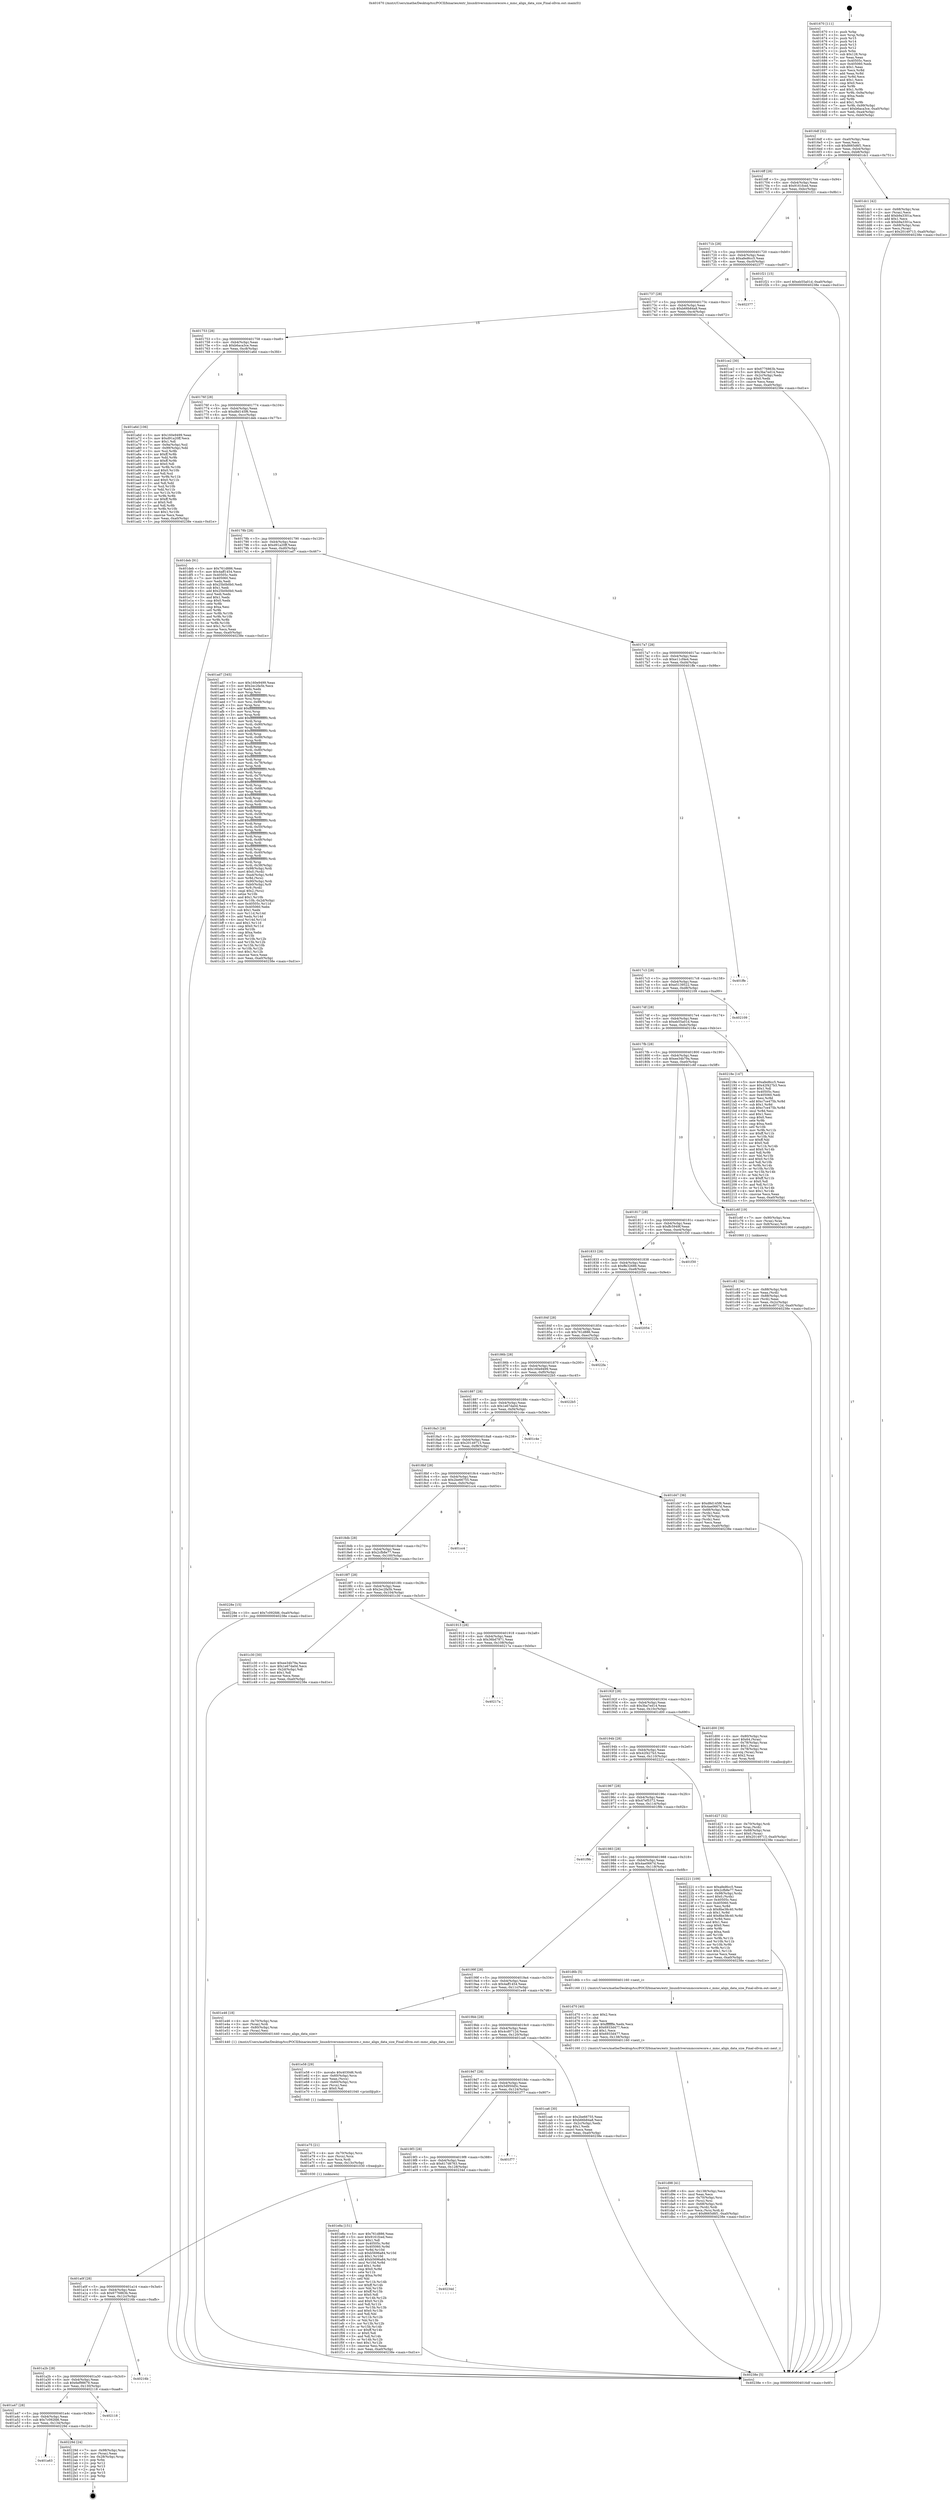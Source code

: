 digraph "0x401670" {
  label = "0x401670 (/mnt/c/Users/mathe/Desktop/tcc/POCII/binaries/extr_linuxdriversmmccorecore.c_mmc_align_data_size_Final-ollvm.out::main(0))"
  labelloc = "t"
  node[shape=record]

  Entry [label="",width=0.3,height=0.3,shape=circle,fillcolor=black,style=filled]
  "0x4016df" [label="{
     0x4016df [32]\l
     | [instrs]\l
     &nbsp;&nbsp;0x4016df \<+6\>: mov -0xa0(%rbp),%eax\l
     &nbsp;&nbsp;0x4016e5 \<+2\>: mov %eax,%ecx\l
     &nbsp;&nbsp;0x4016e7 \<+6\>: sub $0x8665d6f1,%ecx\l
     &nbsp;&nbsp;0x4016ed \<+6\>: mov %eax,-0xb4(%rbp)\l
     &nbsp;&nbsp;0x4016f3 \<+6\>: mov %ecx,-0xb8(%rbp)\l
     &nbsp;&nbsp;0x4016f9 \<+6\>: je 0000000000401dc1 \<main+0x751\>\l
  }"]
  "0x401dc1" [label="{
     0x401dc1 [42]\l
     | [instrs]\l
     &nbsp;&nbsp;0x401dc1 \<+4\>: mov -0x68(%rbp),%rax\l
     &nbsp;&nbsp;0x401dc5 \<+2\>: mov (%rax),%ecx\l
     &nbsp;&nbsp;0x401dc7 \<+6\>: add $0xb9a3301a,%ecx\l
     &nbsp;&nbsp;0x401dcd \<+3\>: add $0x1,%ecx\l
     &nbsp;&nbsp;0x401dd0 \<+6\>: sub $0xb9a3301a,%ecx\l
     &nbsp;&nbsp;0x401dd6 \<+4\>: mov -0x68(%rbp),%rax\l
     &nbsp;&nbsp;0x401dda \<+2\>: mov %ecx,(%rax)\l
     &nbsp;&nbsp;0x401ddc \<+10\>: movl $0x20149713,-0xa0(%rbp)\l
     &nbsp;&nbsp;0x401de6 \<+5\>: jmp 000000000040238e \<main+0xd1e\>\l
  }"]
  "0x4016ff" [label="{
     0x4016ff [28]\l
     | [instrs]\l
     &nbsp;&nbsp;0x4016ff \<+5\>: jmp 0000000000401704 \<main+0x94\>\l
     &nbsp;&nbsp;0x401704 \<+6\>: mov -0xb4(%rbp),%eax\l
     &nbsp;&nbsp;0x40170a \<+5\>: sub $0x9161fced,%eax\l
     &nbsp;&nbsp;0x40170f \<+6\>: mov %eax,-0xbc(%rbp)\l
     &nbsp;&nbsp;0x401715 \<+6\>: je 0000000000401f21 \<main+0x8b1\>\l
  }"]
  Exit [label="",width=0.3,height=0.3,shape=circle,fillcolor=black,style=filled,peripheries=2]
  "0x401f21" [label="{
     0x401f21 [15]\l
     | [instrs]\l
     &nbsp;&nbsp;0x401f21 \<+10\>: movl $0xeb55a01d,-0xa0(%rbp)\l
     &nbsp;&nbsp;0x401f2b \<+5\>: jmp 000000000040238e \<main+0xd1e\>\l
  }"]
  "0x40171b" [label="{
     0x40171b [28]\l
     | [instrs]\l
     &nbsp;&nbsp;0x40171b \<+5\>: jmp 0000000000401720 \<main+0xb0\>\l
     &nbsp;&nbsp;0x401720 \<+6\>: mov -0xb4(%rbp),%eax\l
     &nbsp;&nbsp;0x401726 \<+5\>: sub $0xafed6cc5,%eax\l
     &nbsp;&nbsp;0x40172b \<+6\>: mov %eax,-0xc0(%rbp)\l
     &nbsp;&nbsp;0x401731 \<+6\>: je 0000000000402377 \<main+0xd07\>\l
  }"]
  "0x401a63" [label="{
     0x401a63\l
  }", style=dashed]
  "0x402377" [label="{
     0x402377\l
  }", style=dashed]
  "0x401737" [label="{
     0x401737 [28]\l
     | [instrs]\l
     &nbsp;&nbsp;0x401737 \<+5\>: jmp 000000000040173c \<main+0xcc\>\l
     &nbsp;&nbsp;0x40173c \<+6\>: mov -0xb4(%rbp),%eax\l
     &nbsp;&nbsp;0x401742 \<+5\>: sub $0xb66b84a8,%eax\l
     &nbsp;&nbsp;0x401747 \<+6\>: mov %eax,-0xc4(%rbp)\l
     &nbsp;&nbsp;0x40174d \<+6\>: je 0000000000401ce2 \<main+0x672\>\l
  }"]
  "0x40229d" [label="{
     0x40229d [24]\l
     | [instrs]\l
     &nbsp;&nbsp;0x40229d \<+7\>: mov -0x98(%rbp),%rax\l
     &nbsp;&nbsp;0x4022a4 \<+2\>: mov (%rax),%eax\l
     &nbsp;&nbsp;0x4022a6 \<+4\>: lea -0x28(%rbp),%rsp\l
     &nbsp;&nbsp;0x4022aa \<+1\>: pop %rbx\l
     &nbsp;&nbsp;0x4022ab \<+2\>: pop %r12\l
     &nbsp;&nbsp;0x4022ad \<+2\>: pop %r13\l
     &nbsp;&nbsp;0x4022af \<+2\>: pop %r14\l
     &nbsp;&nbsp;0x4022b1 \<+2\>: pop %r15\l
     &nbsp;&nbsp;0x4022b3 \<+1\>: pop %rbp\l
     &nbsp;&nbsp;0x4022b4 \<+1\>: ret\l
  }"]
  "0x401ce2" [label="{
     0x401ce2 [30]\l
     | [instrs]\l
     &nbsp;&nbsp;0x401ce2 \<+5\>: mov $0x6776863b,%eax\l
     &nbsp;&nbsp;0x401ce7 \<+5\>: mov $0x3ba7ed14,%ecx\l
     &nbsp;&nbsp;0x401cec \<+3\>: mov -0x2c(%rbp),%edx\l
     &nbsp;&nbsp;0x401cef \<+3\>: cmp $0x0,%edx\l
     &nbsp;&nbsp;0x401cf2 \<+3\>: cmove %ecx,%eax\l
     &nbsp;&nbsp;0x401cf5 \<+6\>: mov %eax,-0xa0(%rbp)\l
     &nbsp;&nbsp;0x401cfb \<+5\>: jmp 000000000040238e \<main+0xd1e\>\l
  }"]
  "0x401753" [label="{
     0x401753 [28]\l
     | [instrs]\l
     &nbsp;&nbsp;0x401753 \<+5\>: jmp 0000000000401758 \<main+0xe8\>\l
     &nbsp;&nbsp;0x401758 \<+6\>: mov -0xb4(%rbp),%eax\l
     &nbsp;&nbsp;0x40175e \<+5\>: sub $0xb6aca3ce,%eax\l
     &nbsp;&nbsp;0x401763 \<+6\>: mov %eax,-0xc8(%rbp)\l
     &nbsp;&nbsp;0x401769 \<+6\>: je 0000000000401a6d \<main+0x3fd\>\l
  }"]
  "0x401a47" [label="{
     0x401a47 [28]\l
     | [instrs]\l
     &nbsp;&nbsp;0x401a47 \<+5\>: jmp 0000000000401a4c \<main+0x3dc\>\l
     &nbsp;&nbsp;0x401a4c \<+6\>: mov -0xb4(%rbp),%eax\l
     &nbsp;&nbsp;0x401a52 \<+5\>: sub $0x7c092fd6,%eax\l
     &nbsp;&nbsp;0x401a57 \<+6\>: mov %eax,-0x134(%rbp)\l
     &nbsp;&nbsp;0x401a5d \<+6\>: je 000000000040229d \<main+0xc2d\>\l
  }"]
  "0x401a6d" [label="{
     0x401a6d [106]\l
     | [instrs]\l
     &nbsp;&nbsp;0x401a6d \<+5\>: mov $0x160e9499,%eax\l
     &nbsp;&nbsp;0x401a72 \<+5\>: mov $0xd91a20ff,%ecx\l
     &nbsp;&nbsp;0x401a77 \<+2\>: mov $0x1,%dl\l
     &nbsp;&nbsp;0x401a79 \<+7\>: mov -0x9a(%rbp),%sil\l
     &nbsp;&nbsp;0x401a80 \<+7\>: mov -0x99(%rbp),%dil\l
     &nbsp;&nbsp;0x401a87 \<+3\>: mov %sil,%r8b\l
     &nbsp;&nbsp;0x401a8a \<+4\>: xor $0xff,%r8b\l
     &nbsp;&nbsp;0x401a8e \<+3\>: mov %dil,%r9b\l
     &nbsp;&nbsp;0x401a91 \<+4\>: xor $0xff,%r9b\l
     &nbsp;&nbsp;0x401a95 \<+3\>: xor $0x0,%dl\l
     &nbsp;&nbsp;0x401a98 \<+3\>: mov %r8b,%r10b\l
     &nbsp;&nbsp;0x401a9b \<+4\>: and $0x0,%r10b\l
     &nbsp;&nbsp;0x401a9f \<+3\>: and %dl,%sil\l
     &nbsp;&nbsp;0x401aa2 \<+3\>: mov %r9b,%r11b\l
     &nbsp;&nbsp;0x401aa5 \<+4\>: and $0x0,%r11b\l
     &nbsp;&nbsp;0x401aa9 \<+3\>: and %dl,%dil\l
     &nbsp;&nbsp;0x401aac \<+3\>: or %sil,%r10b\l
     &nbsp;&nbsp;0x401aaf \<+3\>: or %dil,%r11b\l
     &nbsp;&nbsp;0x401ab2 \<+3\>: xor %r11b,%r10b\l
     &nbsp;&nbsp;0x401ab5 \<+3\>: or %r9b,%r8b\l
     &nbsp;&nbsp;0x401ab8 \<+4\>: xor $0xff,%r8b\l
     &nbsp;&nbsp;0x401abc \<+3\>: or $0x0,%dl\l
     &nbsp;&nbsp;0x401abf \<+3\>: and %dl,%r8b\l
     &nbsp;&nbsp;0x401ac2 \<+3\>: or %r8b,%r10b\l
     &nbsp;&nbsp;0x401ac5 \<+4\>: test $0x1,%r10b\l
     &nbsp;&nbsp;0x401ac9 \<+3\>: cmovne %ecx,%eax\l
     &nbsp;&nbsp;0x401acc \<+6\>: mov %eax,-0xa0(%rbp)\l
     &nbsp;&nbsp;0x401ad2 \<+5\>: jmp 000000000040238e \<main+0xd1e\>\l
  }"]
  "0x40176f" [label="{
     0x40176f [28]\l
     | [instrs]\l
     &nbsp;&nbsp;0x40176f \<+5\>: jmp 0000000000401774 \<main+0x104\>\l
     &nbsp;&nbsp;0x401774 \<+6\>: mov -0xb4(%rbp),%eax\l
     &nbsp;&nbsp;0x40177a \<+5\>: sub $0xd8d145f6,%eax\l
     &nbsp;&nbsp;0x40177f \<+6\>: mov %eax,-0xcc(%rbp)\l
     &nbsp;&nbsp;0x401785 \<+6\>: je 0000000000401deb \<main+0x77b\>\l
  }"]
  "0x40238e" [label="{
     0x40238e [5]\l
     | [instrs]\l
     &nbsp;&nbsp;0x40238e \<+5\>: jmp 00000000004016df \<main+0x6f\>\l
  }"]
  "0x401670" [label="{
     0x401670 [111]\l
     | [instrs]\l
     &nbsp;&nbsp;0x401670 \<+1\>: push %rbp\l
     &nbsp;&nbsp;0x401671 \<+3\>: mov %rsp,%rbp\l
     &nbsp;&nbsp;0x401674 \<+2\>: push %r15\l
     &nbsp;&nbsp;0x401676 \<+2\>: push %r14\l
     &nbsp;&nbsp;0x401678 \<+2\>: push %r13\l
     &nbsp;&nbsp;0x40167a \<+2\>: push %r12\l
     &nbsp;&nbsp;0x40167c \<+1\>: push %rbx\l
     &nbsp;&nbsp;0x40167d \<+7\>: sub $0x128,%rsp\l
     &nbsp;&nbsp;0x401684 \<+2\>: xor %eax,%eax\l
     &nbsp;&nbsp;0x401686 \<+7\>: mov 0x40505c,%ecx\l
     &nbsp;&nbsp;0x40168d \<+7\>: mov 0x405060,%edx\l
     &nbsp;&nbsp;0x401694 \<+3\>: sub $0x1,%eax\l
     &nbsp;&nbsp;0x401697 \<+3\>: mov %ecx,%r8d\l
     &nbsp;&nbsp;0x40169a \<+3\>: add %eax,%r8d\l
     &nbsp;&nbsp;0x40169d \<+4\>: imul %r8d,%ecx\l
     &nbsp;&nbsp;0x4016a1 \<+3\>: and $0x1,%ecx\l
     &nbsp;&nbsp;0x4016a4 \<+3\>: cmp $0x0,%ecx\l
     &nbsp;&nbsp;0x4016a7 \<+4\>: sete %r9b\l
     &nbsp;&nbsp;0x4016ab \<+4\>: and $0x1,%r9b\l
     &nbsp;&nbsp;0x4016af \<+7\>: mov %r9b,-0x9a(%rbp)\l
     &nbsp;&nbsp;0x4016b6 \<+3\>: cmp $0xa,%edx\l
     &nbsp;&nbsp;0x4016b9 \<+4\>: setl %r9b\l
     &nbsp;&nbsp;0x4016bd \<+4\>: and $0x1,%r9b\l
     &nbsp;&nbsp;0x4016c1 \<+7\>: mov %r9b,-0x99(%rbp)\l
     &nbsp;&nbsp;0x4016c8 \<+10\>: movl $0xb6aca3ce,-0xa0(%rbp)\l
     &nbsp;&nbsp;0x4016d2 \<+6\>: mov %edi,-0xa4(%rbp)\l
     &nbsp;&nbsp;0x4016d8 \<+7\>: mov %rsi,-0xb0(%rbp)\l
  }"]
  "0x402118" [label="{
     0x402118\l
  }", style=dashed]
  "0x401deb" [label="{
     0x401deb [91]\l
     | [instrs]\l
     &nbsp;&nbsp;0x401deb \<+5\>: mov $0x761d886,%eax\l
     &nbsp;&nbsp;0x401df0 \<+5\>: mov $0x4aff1454,%ecx\l
     &nbsp;&nbsp;0x401df5 \<+7\>: mov 0x40505c,%edx\l
     &nbsp;&nbsp;0x401dfc \<+7\>: mov 0x405060,%esi\l
     &nbsp;&nbsp;0x401e03 \<+2\>: mov %edx,%edi\l
     &nbsp;&nbsp;0x401e05 \<+6\>: sub $0x25b0b0b0,%edi\l
     &nbsp;&nbsp;0x401e0b \<+3\>: sub $0x1,%edi\l
     &nbsp;&nbsp;0x401e0e \<+6\>: add $0x25b0b0b0,%edi\l
     &nbsp;&nbsp;0x401e14 \<+3\>: imul %edi,%edx\l
     &nbsp;&nbsp;0x401e17 \<+3\>: and $0x1,%edx\l
     &nbsp;&nbsp;0x401e1a \<+3\>: cmp $0x0,%edx\l
     &nbsp;&nbsp;0x401e1d \<+4\>: sete %r8b\l
     &nbsp;&nbsp;0x401e21 \<+3\>: cmp $0xa,%esi\l
     &nbsp;&nbsp;0x401e24 \<+4\>: setl %r9b\l
     &nbsp;&nbsp;0x401e28 \<+3\>: mov %r8b,%r10b\l
     &nbsp;&nbsp;0x401e2b \<+3\>: and %r9b,%r10b\l
     &nbsp;&nbsp;0x401e2e \<+3\>: xor %r9b,%r8b\l
     &nbsp;&nbsp;0x401e31 \<+3\>: or %r8b,%r10b\l
     &nbsp;&nbsp;0x401e34 \<+4\>: test $0x1,%r10b\l
     &nbsp;&nbsp;0x401e38 \<+3\>: cmovne %ecx,%eax\l
     &nbsp;&nbsp;0x401e3b \<+6\>: mov %eax,-0xa0(%rbp)\l
     &nbsp;&nbsp;0x401e41 \<+5\>: jmp 000000000040238e \<main+0xd1e\>\l
  }"]
  "0x40178b" [label="{
     0x40178b [28]\l
     | [instrs]\l
     &nbsp;&nbsp;0x40178b \<+5\>: jmp 0000000000401790 \<main+0x120\>\l
     &nbsp;&nbsp;0x401790 \<+6\>: mov -0xb4(%rbp),%eax\l
     &nbsp;&nbsp;0x401796 \<+5\>: sub $0xd91a20ff,%eax\l
     &nbsp;&nbsp;0x40179b \<+6\>: mov %eax,-0xd0(%rbp)\l
     &nbsp;&nbsp;0x4017a1 \<+6\>: je 0000000000401ad7 \<main+0x467\>\l
  }"]
  "0x401a2b" [label="{
     0x401a2b [28]\l
     | [instrs]\l
     &nbsp;&nbsp;0x401a2b \<+5\>: jmp 0000000000401a30 \<main+0x3c0\>\l
     &nbsp;&nbsp;0x401a30 \<+6\>: mov -0xb4(%rbp),%eax\l
     &nbsp;&nbsp;0x401a36 \<+5\>: sub $0x6ef98679,%eax\l
     &nbsp;&nbsp;0x401a3b \<+6\>: mov %eax,-0x130(%rbp)\l
     &nbsp;&nbsp;0x401a41 \<+6\>: je 0000000000402118 \<main+0xaa8\>\l
  }"]
  "0x401ad7" [label="{
     0x401ad7 [345]\l
     | [instrs]\l
     &nbsp;&nbsp;0x401ad7 \<+5\>: mov $0x160e9499,%eax\l
     &nbsp;&nbsp;0x401adc \<+5\>: mov $0x2ec2fa5b,%ecx\l
     &nbsp;&nbsp;0x401ae1 \<+2\>: xor %edx,%edx\l
     &nbsp;&nbsp;0x401ae3 \<+3\>: mov %rsp,%rsi\l
     &nbsp;&nbsp;0x401ae6 \<+4\>: add $0xfffffffffffffff0,%rsi\l
     &nbsp;&nbsp;0x401aea \<+3\>: mov %rsi,%rsp\l
     &nbsp;&nbsp;0x401aed \<+7\>: mov %rsi,-0x98(%rbp)\l
     &nbsp;&nbsp;0x401af4 \<+3\>: mov %rsp,%rsi\l
     &nbsp;&nbsp;0x401af7 \<+4\>: add $0xfffffffffffffff0,%rsi\l
     &nbsp;&nbsp;0x401afb \<+3\>: mov %rsi,%rsp\l
     &nbsp;&nbsp;0x401afe \<+3\>: mov %rsp,%rdi\l
     &nbsp;&nbsp;0x401b01 \<+4\>: add $0xfffffffffffffff0,%rdi\l
     &nbsp;&nbsp;0x401b05 \<+3\>: mov %rdi,%rsp\l
     &nbsp;&nbsp;0x401b08 \<+7\>: mov %rdi,-0x90(%rbp)\l
     &nbsp;&nbsp;0x401b0f \<+3\>: mov %rsp,%rdi\l
     &nbsp;&nbsp;0x401b12 \<+4\>: add $0xfffffffffffffff0,%rdi\l
     &nbsp;&nbsp;0x401b16 \<+3\>: mov %rdi,%rsp\l
     &nbsp;&nbsp;0x401b19 \<+7\>: mov %rdi,-0x88(%rbp)\l
     &nbsp;&nbsp;0x401b20 \<+3\>: mov %rsp,%rdi\l
     &nbsp;&nbsp;0x401b23 \<+4\>: add $0xfffffffffffffff0,%rdi\l
     &nbsp;&nbsp;0x401b27 \<+3\>: mov %rdi,%rsp\l
     &nbsp;&nbsp;0x401b2a \<+4\>: mov %rdi,-0x80(%rbp)\l
     &nbsp;&nbsp;0x401b2e \<+3\>: mov %rsp,%rdi\l
     &nbsp;&nbsp;0x401b31 \<+4\>: add $0xfffffffffffffff0,%rdi\l
     &nbsp;&nbsp;0x401b35 \<+3\>: mov %rdi,%rsp\l
     &nbsp;&nbsp;0x401b38 \<+4\>: mov %rdi,-0x78(%rbp)\l
     &nbsp;&nbsp;0x401b3c \<+3\>: mov %rsp,%rdi\l
     &nbsp;&nbsp;0x401b3f \<+4\>: add $0xfffffffffffffff0,%rdi\l
     &nbsp;&nbsp;0x401b43 \<+3\>: mov %rdi,%rsp\l
     &nbsp;&nbsp;0x401b46 \<+4\>: mov %rdi,-0x70(%rbp)\l
     &nbsp;&nbsp;0x401b4a \<+3\>: mov %rsp,%rdi\l
     &nbsp;&nbsp;0x401b4d \<+4\>: add $0xfffffffffffffff0,%rdi\l
     &nbsp;&nbsp;0x401b51 \<+3\>: mov %rdi,%rsp\l
     &nbsp;&nbsp;0x401b54 \<+4\>: mov %rdi,-0x68(%rbp)\l
     &nbsp;&nbsp;0x401b58 \<+3\>: mov %rsp,%rdi\l
     &nbsp;&nbsp;0x401b5b \<+4\>: add $0xfffffffffffffff0,%rdi\l
     &nbsp;&nbsp;0x401b5f \<+3\>: mov %rdi,%rsp\l
     &nbsp;&nbsp;0x401b62 \<+4\>: mov %rdi,-0x60(%rbp)\l
     &nbsp;&nbsp;0x401b66 \<+3\>: mov %rsp,%rdi\l
     &nbsp;&nbsp;0x401b69 \<+4\>: add $0xfffffffffffffff0,%rdi\l
     &nbsp;&nbsp;0x401b6d \<+3\>: mov %rdi,%rsp\l
     &nbsp;&nbsp;0x401b70 \<+4\>: mov %rdi,-0x58(%rbp)\l
     &nbsp;&nbsp;0x401b74 \<+3\>: mov %rsp,%rdi\l
     &nbsp;&nbsp;0x401b77 \<+4\>: add $0xfffffffffffffff0,%rdi\l
     &nbsp;&nbsp;0x401b7b \<+3\>: mov %rdi,%rsp\l
     &nbsp;&nbsp;0x401b7e \<+4\>: mov %rdi,-0x50(%rbp)\l
     &nbsp;&nbsp;0x401b82 \<+3\>: mov %rsp,%rdi\l
     &nbsp;&nbsp;0x401b85 \<+4\>: add $0xfffffffffffffff0,%rdi\l
     &nbsp;&nbsp;0x401b89 \<+3\>: mov %rdi,%rsp\l
     &nbsp;&nbsp;0x401b8c \<+4\>: mov %rdi,-0x48(%rbp)\l
     &nbsp;&nbsp;0x401b90 \<+3\>: mov %rsp,%rdi\l
     &nbsp;&nbsp;0x401b93 \<+4\>: add $0xfffffffffffffff0,%rdi\l
     &nbsp;&nbsp;0x401b97 \<+3\>: mov %rdi,%rsp\l
     &nbsp;&nbsp;0x401b9a \<+4\>: mov %rdi,-0x40(%rbp)\l
     &nbsp;&nbsp;0x401b9e \<+3\>: mov %rsp,%rdi\l
     &nbsp;&nbsp;0x401ba1 \<+4\>: add $0xfffffffffffffff0,%rdi\l
     &nbsp;&nbsp;0x401ba5 \<+3\>: mov %rdi,%rsp\l
     &nbsp;&nbsp;0x401ba8 \<+4\>: mov %rdi,-0x38(%rbp)\l
     &nbsp;&nbsp;0x401bac \<+7\>: mov -0x98(%rbp),%rdi\l
     &nbsp;&nbsp;0x401bb3 \<+6\>: movl $0x0,(%rdi)\l
     &nbsp;&nbsp;0x401bb9 \<+7\>: mov -0xa4(%rbp),%r8d\l
     &nbsp;&nbsp;0x401bc0 \<+3\>: mov %r8d,(%rsi)\l
     &nbsp;&nbsp;0x401bc3 \<+7\>: mov -0x90(%rbp),%rdi\l
     &nbsp;&nbsp;0x401bca \<+7\>: mov -0xb0(%rbp),%r9\l
     &nbsp;&nbsp;0x401bd1 \<+3\>: mov %r9,(%rdi)\l
     &nbsp;&nbsp;0x401bd4 \<+3\>: cmpl $0x2,(%rsi)\l
     &nbsp;&nbsp;0x401bd7 \<+4\>: setne %r10b\l
     &nbsp;&nbsp;0x401bdb \<+4\>: and $0x1,%r10b\l
     &nbsp;&nbsp;0x401bdf \<+4\>: mov %r10b,-0x2d(%rbp)\l
     &nbsp;&nbsp;0x401be3 \<+8\>: mov 0x40505c,%r11d\l
     &nbsp;&nbsp;0x401beb \<+7\>: mov 0x405060,%ebx\l
     &nbsp;&nbsp;0x401bf2 \<+3\>: sub $0x1,%edx\l
     &nbsp;&nbsp;0x401bf5 \<+3\>: mov %r11d,%r14d\l
     &nbsp;&nbsp;0x401bf8 \<+3\>: add %edx,%r14d\l
     &nbsp;&nbsp;0x401bfb \<+4\>: imul %r14d,%r11d\l
     &nbsp;&nbsp;0x401bff \<+4\>: and $0x1,%r11d\l
     &nbsp;&nbsp;0x401c03 \<+4\>: cmp $0x0,%r11d\l
     &nbsp;&nbsp;0x401c07 \<+4\>: sete %r10b\l
     &nbsp;&nbsp;0x401c0b \<+3\>: cmp $0xa,%ebx\l
     &nbsp;&nbsp;0x401c0e \<+4\>: setl %r15b\l
     &nbsp;&nbsp;0x401c12 \<+3\>: mov %r10b,%r12b\l
     &nbsp;&nbsp;0x401c15 \<+3\>: and %r15b,%r12b\l
     &nbsp;&nbsp;0x401c18 \<+3\>: xor %r15b,%r10b\l
     &nbsp;&nbsp;0x401c1b \<+3\>: or %r10b,%r12b\l
     &nbsp;&nbsp;0x401c1e \<+4\>: test $0x1,%r12b\l
     &nbsp;&nbsp;0x401c22 \<+3\>: cmovne %ecx,%eax\l
     &nbsp;&nbsp;0x401c25 \<+6\>: mov %eax,-0xa0(%rbp)\l
     &nbsp;&nbsp;0x401c2b \<+5\>: jmp 000000000040238e \<main+0xd1e\>\l
  }"]
  "0x4017a7" [label="{
     0x4017a7 [28]\l
     | [instrs]\l
     &nbsp;&nbsp;0x4017a7 \<+5\>: jmp 00000000004017ac \<main+0x13c\>\l
     &nbsp;&nbsp;0x4017ac \<+6\>: mov -0xb4(%rbp),%eax\l
     &nbsp;&nbsp;0x4017b2 \<+5\>: sub $0xe11cf4e4,%eax\l
     &nbsp;&nbsp;0x4017b7 \<+6\>: mov %eax,-0xd4(%rbp)\l
     &nbsp;&nbsp;0x4017bd \<+6\>: je 0000000000401ffe \<main+0x98e\>\l
  }"]
  "0x40216b" [label="{
     0x40216b\l
  }", style=dashed]
  "0x401a0f" [label="{
     0x401a0f [28]\l
     | [instrs]\l
     &nbsp;&nbsp;0x401a0f \<+5\>: jmp 0000000000401a14 \<main+0x3a4\>\l
     &nbsp;&nbsp;0x401a14 \<+6\>: mov -0xb4(%rbp),%eax\l
     &nbsp;&nbsp;0x401a1a \<+5\>: sub $0x6776863b,%eax\l
     &nbsp;&nbsp;0x401a1f \<+6\>: mov %eax,-0x12c(%rbp)\l
     &nbsp;&nbsp;0x401a25 \<+6\>: je 000000000040216b \<main+0xafb\>\l
  }"]
  "0x401ffe" [label="{
     0x401ffe\l
  }", style=dashed]
  "0x4017c3" [label="{
     0x4017c3 [28]\l
     | [instrs]\l
     &nbsp;&nbsp;0x4017c3 \<+5\>: jmp 00000000004017c8 \<main+0x158\>\l
     &nbsp;&nbsp;0x4017c8 \<+6\>: mov -0xb4(%rbp),%eax\l
     &nbsp;&nbsp;0x4017ce \<+5\>: sub $0xe5139522,%eax\l
     &nbsp;&nbsp;0x4017d3 \<+6\>: mov %eax,-0xd8(%rbp)\l
     &nbsp;&nbsp;0x4017d9 \<+6\>: je 0000000000402109 \<main+0xa99\>\l
  }"]
  "0x40234d" [label="{
     0x40234d\l
  }", style=dashed]
  "0x402109" [label="{
     0x402109\l
  }", style=dashed]
  "0x4017df" [label="{
     0x4017df [28]\l
     | [instrs]\l
     &nbsp;&nbsp;0x4017df \<+5\>: jmp 00000000004017e4 \<main+0x174\>\l
     &nbsp;&nbsp;0x4017e4 \<+6\>: mov -0xb4(%rbp),%eax\l
     &nbsp;&nbsp;0x4017ea \<+5\>: sub $0xeb55a01d,%eax\l
     &nbsp;&nbsp;0x4017ef \<+6\>: mov %eax,-0xdc(%rbp)\l
     &nbsp;&nbsp;0x4017f5 \<+6\>: je 000000000040218e \<main+0xb1e\>\l
  }"]
  "0x4019f3" [label="{
     0x4019f3 [28]\l
     | [instrs]\l
     &nbsp;&nbsp;0x4019f3 \<+5\>: jmp 00000000004019f8 \<main+0x388\>\l
     &nbsp;&nbsp;0x4019f8 \<+6\>: mov -0xb4(%rbp),%eax\l
     &nbsp;&nbsp;0x4019fe \<+5\>: sub $0x617d6763,%eax\l
     &nbsp;&nbsp;0x401a03 \<+6\>: mov %eax,-0x128(%rbp)\l
     &nbsp;&nbsp;0x401a09 \<+6\>: je 000000000040234d \<main+0xcdd\>\l
  }"]
  "0x40218e" [label="{
     0x40218e [147]\l
     | [instrs]\l
     &nbsp;&nbsp;0x40218e \<+5\>: mov $0xafed6cc5,%eax\l
     &nbsp;&nbsp;0x402193 \<+5\>: mov $0x42f427b3,%ecx\l
     &nbsp;&nbsp;0x402198 \<+2\>: mov $0x1,%dl\l
     &nbsp;&nbsp;0x40219a \<+7\>: mov 0x40505c,%esi\l
     &nbsp;&nbsp;0x4021a1 \<+7\>: mov 0x405060,%edi\l
     &nbsp;&nbsp;0x4021a8 \<+3\>: mov %esi,%r8d\l
     &nbsp;&nbsp;0x4021ab \<+7\>: add $0xc7ce475b,%r8d\l
     &nbsp;&nbsp;0x4021b2 \<+4\>: sub $0x1,%r8d\l
     &nbsp;&nbsp;0x4021b6 \<+7\>: sub $0xc7ce475b,%r8d\l
     &nbsp;&nbsp;0x4021bd \<+4\>: imul %r8d,%esi\l
     &nbsp;&nbsp;0x4021c1 \<+3\>: and $0x1,%esi\l
     &nbsp;&nbsp;0x4021c4 \<+3\>: cmp $0x0,%esi\l
     &nbsp;&nbsp;0x4021c7 \<+4\>: sete %r9b\l
     &nbsp;&nbsp;0x4021cb \<+3\>: cmp $0xa,%edi\l
     &nbsp;&nbsp;0x4021ce \<+4\>: setl %r10b\l
     &nbsp;&nbsp;0x4021d2 \<+3\>: mov %r9b,%r11b\l
     &nbsp;&nbsp;0x4021d5 \<+4\>: xor $0xff,%r11b\l
     &nbsp;&nbsp;0x4021d9 \<+3\>: mov %r10b,%bl\l
     &nbsp;&nbsp;0x4021dc \<+3\>: xor $0xff,%bl\l
     &nbsp;&nbsp;0x4021df \<+3\>: xor $0x0,%dl\l
     &nbsp;&nbsp;0x4021e2 \<+3\>: mov %r11b,%r14b\l
     &nbsp;&nbsp;0x4021e5 \<+4\>: and $0x0,%r14b\l
     &nbsp;&nbsp;0x4021e9 \<+3\>: and %dl,%r9b\l
     &nbsp;&nbsp;0x4021ec \<+3\>: mov %bl,%r15b\l
     &nbsp;&nbsp;0x4021ef \<+4\>: and $0x0,%r15b\l
     &nbsp;&nbsp;0x4021f3 \<+3\>: and %dl,%r10b\l
     &nbsp;&nbsp;0x4021f6 \<+3\>: or %r9b,%r14b\l
     &nbsp;&nbsp;0x4021f9 \<+3\>: or %r10b,%r15b\l
     &nbsp;&nbsp;0x4021fc \<+3\>: xor %r15b,%r14b\l
     &nbsp;&nbsp;0x4021ff \<+3\>: or %bl,%r11b\l
     &nbsp;&nbsp;0x402202 \<+4\>: xor $0xff,%r11b\l
     &nbsp;&nbsp;0x402206 \<+3\>: or $0x0,%dl\l
     &nbsp;&nbsp;0x402209 \<+3\>: and %dl,%r11b\l
     &nbsp;&nbsp;0x40220c \<+3\>: or %r11b,%r14b\l
     &nbsp;&nbsp;0x40220f \<+4\>: test $0x1,%r14b\l
     &nbsp;&nbsp;0x402213 \<+3\>: cmovne %ecx,%eax\l
     &nbsp;&nbsp;0x402216 \<+6\>: mov %eax,-0xa0(%rbp)\l
     &nbsp;&nbsp;0x40221c \<+5\>: jmp 000000000040238e \<main+0xd1e\>\l
  }"]
  "0x4017fb" [label="{
     0x4017fb [28]\l
     | [instrs]\l
     &nbsp;&nbsp;0x4017fb \<+5\>: jmp 0000000000401800 \<main+0x190\>\l
     &nbsp;&nbsp;0x401800 \<+6\>: mov -0xb4(%rbp),%eax\l
     &nbsp;&nbsp;0x401806 \<+5\>: sub $0xee34b79a,%eax\l
     &nbsp;&nbsp;0x40180b \<+6\>: mov %eax,-0xe0(%rbp)\l
     &nbsp;&nbsp;0x401811 \<+6\>: je 0000000000401c6f \<main+0x5ff\>\l
  }"]
  "0x401f77" [label="{
     0x401f77\l
  }", style=dashed]
  "0x401c6f" [label="{
     0x401c6f [19]\l
     | [instrs]\l
     &nbsp;&nbsp;0x401c6f \<+7\>: mov -0x90(%rbp),%rax\l
     &nbsp;&nbsp;0x401c76 \<+3\>: mov (%rax),%rax\l
     &nbsp;&nbsp;0x401c79 \<+4\>: mov 0x8(%rax),%rdi\l
     &nbsp;&nbsp;0x401c7d \<+5\>: call 0000000000401060 \<atoi@plt\>\l
     | [calls]\l
     &nbsp;&nbsp;0x401060 \{1\} (unknown)\l
  }"]
  "0x401817" [label="{
     0x401817 [28]\l
     | [instrs]\l
     &nbsp;&nbsp;0x401817 \<+5\>: jmp 000000000040181c \<main+0x1ac\>\l
     &nbsp;&nbsp;0x40181c \<+6\>: mov -0xb4(%rbp),%eax\l
     &nbsp;&nbsp;0x401822 \<+5\>: sub $0xffc5949f,%eax\l
     &nbsp;&nbsp;0x401827 \<+6\>: mov %eax,-0xe4(%rbp)\l
     &nbsp;&nbsp;0x40182d \<+6\>: je 0000000000401f30 \<main+0x8c0\>\l
  }"]
  "0x401e8a" [label="{
     0x401e8a [151]\l
     | [instrs]\l
     &nbsp;&nbsp;0x401e8a \<+5\>: mov $0x761d886,%eax\l
     &nbsp;&nbsp;0x401e8f \<+5\>: mov $0x9161fced,%esi\l
     &nbsp;&nbsp;0x401e94 \<+2\>: mov $0x1,%dl\l
     &nbsp;&nbsp;0x401e96 \<+8\>: mov 0x40505c,%r8d\l
     &nbsp;&nbsp;0x401e9e \<+8\>: mov 0x405060,%r9d\l
     &nbsp;&nbsp;0x401ea6 \<+3\>: mov %r8d,%r10d\l
     &nbsp;&nbsp;0x401ea9 \<+7\>: sub $0xb5696a84,%r10d\l
     &nbsp;&nbsp;0x401eb0 \<+4\>: sub $0x1,%r10d\l
     &nbsp;&nbsp;0x401eb4 \<+7\>: add $0xb5696a84,%r10d\l
     &nbsp;&nbsp;0x401ebb \<+4\>: imul %r10d,%r8d\l
     &nbsp;&nbsp;0x401ebf \<+4\>: and $0x1,%r8d\l
     &nbsp;&nbsp;0x401ec3 \<+4\>: cmp $0x0,%r8d\l
     &nbsp;&nbsp;0x401ec7 \<+4\>: sete %r11b\l
     &nbsp;&nbsp;0x401ecb \<+4\>: cmp $0xa,%r9d\l
     &nbsp;&nbsp;0x401ecf \<+3\>: setl %bl\l
     &nbsp;&nbsp;0x401ed2 \<+3\>: mov %r11b,%r14b\l
     &nbsp;&nbsp;0x401ed5 \<+4\>: xor $0xff,%r14b\l
     &nbsp;&nbsp;0x401ed9 \<+3\>: mov %bl,%r15b\l
     &nbsp;&nbsp;0x401edc \<+4\>: xor $0xff,%r15b\l
     &nbsp;&nbsp;0x401ee0 \<+3\>: xor $0x0,%dl\l
     &nbsp;&nbsp;0x401ee3 \<+3\>: mov %r14b,%r12b\l
     &nbsp;&nbsp;0x401ee6 \<+4\>: and $0x0,%r12b\l
     &nbsp;&nbsp;0x401eea \<+3\>: and %dl,%r11b\l
     &nbsp;&nbsp;0x401eed \<+3\>: mov %r15b,%r13b\l
     &nbsp;&nbsp;0x401ef0 \<+4\>: and $0x0,%r13b\l
     &nbsp;&nbsp;0x401ef4 \<+2\>: and %dl,%bl\l
     &nbsp;&nbsp;0x401ef6 \<+3\>: or %r11b,%r12b\l
     &nbsp;&nbsp;0x401ef9 \<+3\>: or %bl,%r13b\l
     &nbsp;&nbsp;0x401efc \<+3\>: xor %r13b,%r12b\l
     &nbsp;&nbsp;0x401eff \<+3\>: or %r15b,%r14b\l
     &nbsp;&nbsp;0x401f02 \<+4\>: xor $0xff,%r14b\l
     &nbsp;&nbsp;0x401f06 \<+3\>: or $0x0,%dl\l
     &nbsp;&nbsp;0x401f09 \<+3\>: and %dl,%r14b\l
     &nbsp;&nbsp;0x401f0c \<+3\>: or %r14b,%r12b\l
     &nbsp;&nbsp;0x401f0f \<+4\>: test $0x1,%r12b\l
     &nbsp;&nbsp;0x401f13 \<+3\>: cmovne %esi,%eax\l
     &nbsp;&nbsp;0x401f16 \<+6\>: mov %eax,-0xa0(%rbp)\l
     &nbsp;&nbsp;0x401f1c \<+5\>: jmp 000000000040238e \<main+0xd1e\>\l
  }"]
  "0x401f30" [label="{
     0x401f30\l
  }", style=dashed]
  "0x401833" [label="{
     0x401833 [28]\l
     | [instrs]\l
     &nbsp;&nbsp;0x401833 \<+5\>: jmp 0000000000401838 \<main+0x1c8\>\l
     &nbsp;&nbsp;0x401838 \<+6\>: mov -0xb4(%rbp),%eax\l
     &nbsp;&nbsp;0x40183e \<+5\>: sub $0xffe32686,%eax\l
     &nbsp;&nbsp;0x401843 \<+6\>: mov %eax,-0xe8(%rbp)\l
     &nbsp;&nbsp;0x401849 \<+6\>: je 0000000000402054 \<main+0x9e4\>\l
  }"]
  "0x401e75" [label="{
     0x401e75 [21]\l
     | [instrs]\l
     &nbsp;&nbsp;0x401e75 \<+4\>: mov -0x70(%rbp),%rcx\l
     &nbsp;&nbsp;0x401e79 \<+3\>: mov (%rcx),%rcx\l
     &nbsp;&nbsp;0x401e7c \<+3\>: mov %rcx,%rdi\l
     &nbsp;&nbsp;0x401e7f \<+6\>: mov %eax,-0x13c(%rbp)\l
     &nbsp;&nbsp;0x401e85 \<+5\>: call 0000000000401030 \<free@plt\>\l
     | [calls]\l
     &nbsp;&nbsp;0x401030 \{1\} (unknown)\l
  }"]
  "0x402054" [label="{
     0x402054\l
  }", style=dashed]
  "0x40184f" [label="{
     0x40184f [28]\l
     | [instrs]\l
     &nbsp;&nbsp;0x40184f \<+5\>: jmp 0000000000401854 \<main+0x1e4\>\l
     &nbsp;&nbsp;0x401854 \<+6\>: mov -0xb4(%rbp),%eax\l
     &nbsp;&nbsp;0x40185a \<+5\>: sub $0x761d886,%eax\l
     &nbsp;&nbsp;0x40185f \<+6\>: mov %eax,-0xec(%rbp)\l
     &nbsp;&nbsp;0x401865 \<+6\>: je 00000000004022fa \<main+0xc8a\>\l
  }"]
  "0x401e58" [label="{
     0x401e58 [29]\l
     | [instrs]\l
     &nbsp;&nbsp;0x401e58 \<+10\>: movabs $0x4030d6,%rdi\l
     &nbsp;&nbsp;0x401e62 \<+4\>: mov -0x60(%rbp),%rcx\l
     &nbsp;&nbsp;0x401e66 \<+2\>: mov %eax,(%rcx)\l
     &nbsp;&nbsp;0x401e68 \<+4\>: mov -0x60(%rbp),%rcx\l
     &nbsp;&nbsp;0x401e6c \<+2\>: mov (%rcx),%esi\l
     &nbsp;&nbsp;0x401e6e \<+2\>: mov $0x0,%al\l
     &nbsp;&nbsp;0x401e70 \<+5\>: call 0000000000401040 \<printf@plt\>\l
     | [calls]\l
     &nbsp;&nbsp;0x401040 \{1\} (unknown)\l
  }"]
  "0x4022fa" [label="{
     0x4022fa\l
  }", style=dashed]
  "0x40186b" [label="{
     0x40186b [28]\l
     | [instrs]\l
     &nbsp;&nbsp;0x40186b \<+5\>: jmp 0000000000401870 \<main+0x200\>\l
     &nbsp;&nbsp;0x401870 \<+6\>: mov -0xb4(%rbp),%eax\l
     &nbsp;&nbsp;0x401876 \<+5\>: sub $0x160e9499,%eax\l
     &nbsp;&nbsp;0x40187b \<+6\>: mov %eax,-0xf0(%rbp)\l
     &nbsp;&nbsp;0x401881 \<+6\>: je 00000000004022b5 \<main+0xc45\>\l
  }"]
  "0x401d98" [label="{
     0x401d98 [41]\l
     | [instrs]\l
     &nbsp;&nbsp;0x401d98 \<+6\>: mov -0x138(%rbp),%ecx\l
     &nbsp;&nbsp;0x401d9e \<+3\>: imul %eax,%ecx\l
     &nbsp;&nbsp;0x401da1 \<+4\>: mov -0x70(%rbp),%rsi\l
     &nbsp;&nbsp;0x401da5 \<+3\>: mov (%rsi),%rsi\l
     &nbsp;&nbsp;0x401da8 \<+4\>: mov -0x68(%rbp),%rdi\l
     &nbsp;&nbsp;0x401dac \<+3\>: movslq (%rdi),%rdi\l
     &nbsp;&nbsp;0x401daf \<+3\>: mov %ecx,(%rsi,%rdi,4)\l
     &nbsp;&nbsp;0x401db2 \<+10\>: movl $0x8665d6f1,-0xa0(%rbp)\l
     &nbsp;&nbsp;0x401dbc \<+5\>: jmp 000000000040238e \<main+0xd1e\>\l
  }"]
  "0x4022b5" [label="{
     0x4022b5\l
  }", style=dashed]
  "0x401887" [label="{
     0x401887 [28]\l
     | [instrs]\l
     &nbsp;&nbsp;0x401887 \<+5\>: jmp 000000000040188c \<main+0x21c\>\l
     &nbsp;&nbsp;0x40188c \<+6\>: mov -0xb4(%rbp),%eax\l
     &nbsp;&nbsp;0x401892 \<+5\>: sub $0x1e67da0d,%eax\l
     &nbsp;&nbsp;0x401897 \<+6\>: mov %eax,-0xf4(%rbp)\l
     &nbsp;&nbsp;0x40189d \<+6\>: je 0000000000401c4e \<main+0x5de\>\l
  }"]
  "0x401d70" [label="{
     0x401d70 [40]\l
     | [instrs]\l
     &nbsp;&nbsp;0x401d70 \<+5\>: mov $0x2,%ecx\l
     &nbsp;&nbsp;0x401d75 \<+1\>: cltd\l
     &nbsp;&nbsp;0x401d76 \<+2\>: idiv %ecx\l
     &nbsp;&nbsp;0x401d78 \<+6\>: imul $0xfffffffe,%edx,%ecx\l
     &nbsp;&nbsp;0x401d7e \<+6\>: sub $0x6933d477,%ecx\l
     &nbsp;&nbsp;0x401d84 \<+3\>: add $0x1,%ecx\l
     &nbsp;&nbsp;0x401d87 \<+6\>: add $0x6933d477,%ecx\l
     &nbsp;&nbsp;0x401d8d \<+6\>: mov %ecx,-0x138(%rbp)\l
     &nbsp;&nbsp;0x401d93 \<+5\>: call 0000000000401160 \<next_i\>\l
     | [calls]\l
     &nbsp;&nbsp;0x401160 \{1\} (/mnt/c/Users/mathe/Desktop/tcc/POCII/binaries/extr_linuxdriversmmccorecore.c_mmc_align_data_size_Final-ollvm.out::next_i)\l
  }"]
  "0x401c4e" [label="{
     0x401c4e\l
  }", style=dashed]
  "0x4018a3" [label="{
     0x4018a3 [28]\l
     | [instrs]\l
     &nbsp;&nbsp;0x4018a3 \<+5\>: jmp 00000000004018a8 \<main+0x238\>\l
     &nbsp;&nbsp;0x4018a8 \<+6\>: mov -0xb4(%rbp),%eax\l
     &nbsp;&nbsp;0x4018ae \<+5\>: sub $0x20149713,%eax\l
     &nbsp;&nbsp;0x4018b3 \<+6\>: mov %eax,-0xf8(%rbp)\l
     &nbsp;&nbsp;0x4018b9 \<+6\>: je 0000000000401d47 \<main+0x6d7\>\l
  }"]
  "0x401d27" [label="{
     0x401d27 [32]\l
     | [instrs]\l
     &nbsp;&nbsp;0x401d27 \<+4\>: mov -0x70(%rbp),%rdi\l
     &nbsp;&nbsp;0x401d2b \<+3\>: mov %rax,(%rdi)\l
     &nbsp;&nbsp;0x401d2e \<+4\>: mov -0x68(%rbp),%rax\l
     &nbsp;&nbsp;0x401d32 \<+6\>: movl $0x0,(%rax)\l
     &nbsp;&nbsp;0x401d38 \<+10\>: movl $0x20149713,-0xa0(%rbp)\l
     &nbsp;&nbsp;0x401d42 \<+5\>: jmp 000000000040238e \<main+0xd1e\>\l
  }"]
  "0x401d47" [label="{
     0x401d47 [36]\l
     | [instrs]\l
     &nbsp;&nbsp;0x401d47 \<+5\>: mov $0xd8d145f6,%eax\l
     &nbsp;&nbsp;0x401d4c \<+5\>: mov $0x4ae0667d,%ecx\l
     &nbsp;&nbsp;0x401d51 \<+4\>: mov -0x68(%rbp),%rdx\l
     &nbsp;&nbsp;0x401d55 \<+2\>: mov (%rdx),%esi\l
     &nbsp;&nbsp;0x401d57 \<+4\>: mov -0x78(%rbp),%rdx\l
     &nbsp;&nbsp;0x401d5b \<+2\>: cmp (%rdx),%esi\l
     &nbsp;&nbsp;0x401d5d \<+3\>: cmovl %ecx,%eax\l
     &nbsp;&nbsp;0x401d60 \<+6\>: mov %eax,-0xa0(%rbp)\l
     &nbsp;&nbsp;0x401d66 \<+5\>: jmp 000000000040238e \<main+0xd1e\>\l
  }"]
  "0x4018bf" [label="{
     0x4018bf [28]\l
     | [instrs]\l
     &nbsp;&nbsp;0x4018bf \<+5\>: jmp 00000000004018c4 \<main+0x254\>\l
     &nbsp;&nbsp;0x4018c4 \<+6\>: mov -0xb4(%rbp),%eax\l
     &nbsp;&nbsp;0x4018ca \<+5\>: sub $0x2be66755,%eax\l
     &nbsp;&nbsp;0x4018cf \<+6\>: mov %eax,-0xfc(%rbp)\l
     &nbsp;&nbsp;0x4018d5 \<+6\>: je 0000000000401cc4 \<main+0x654\>\l
  }"]
  "0x4019d7" [label="{
     0x4019d7 [28]\l
     | [instrs]\l
     &nbsp;&nbsp;0x4019d7 \<+5\>: jmp 00000000004019dc \<main+0x36c\>\l
     &nbsp;&nbsp;0x4019dc \<+6\>: mov -0xb4(%rbp),%eax\l
     &nbsp;&nbsp;0x4019e2 \<+5\>: sub $0x5d950d5c,%eax\l
     &nbsp;&nbsp;0x4019e7 \<+6\>: mov %eax,-0x124(%rbp)\l
     &nbsp;&nbsp;0x4019ed \<+6\>: je 0000000000401f77 \<main+0x907\>\l
  }"]
  "0x401cc4" [label="{
     0x401cc4\l
  }", style=dashed]
  "0x4018db" [label="{
     0x4018db [28]\l
     | [instrs]\l
     &nbsp;&nbsp;0x4018db \<+5\>: jmp 00000000004018e0 \<main+0x270\>\l
     &nbsp;&nbsp;0x4018e0 \<+6\>: mov -0xb4(%rbp),%eax\l
     &nbsp;&nbsp;0x4018e6 \<+5\>: sub $0x2cfb8e77,%eax\l
     &nbsp;&nbsp;0x4018eb \<+6\>: mov %eax,-0x100(%rbp)\l
     &nbsp;&nbsp;0x4018f1 \<+6\>: je 000000000040228e \<main+0xc1e\>\l
  }"]
  "0x401ca6" [label="{
     0x401ca6 [30]\l
     | [instrs]\l
     &nbsp;&nbsp;0x401ca6 \<+5\>: mov $0x2be66755,%eax\l
     &nbsp;&nbsp;0x401cab \<+5\>: mov $0xb66b84a8,%ecx\l
     &nbsp;&nbsp;0x401cb0 \<+3\>: mov -0x2c(%rbp),%edx\l
     &nbsp;&nbsp;0x401cb3 \<+3\>: cmp $0x1,%edx\l
     &nbsp;&nbsp;0x401cb6 \<+3\>: cmovl %ecx,%eax\l
     &nbsp;&nbsp;0x401cb9 \<+6\>: mov %eax,-0xa0(%rbp)\l
     &nbsp;&nbsp;0x401cbf \<+5\>: jmp 000000000040238e \<main+0xd1e\>\l
  }"]
  "0x40228e" [label="{
     0x40228e [15]\l
     | [instrs]\l
     &nbsp;&nbsp;0x40228e \<+10\>: movl $0x7c092fd6,-0xa0(%rbp)\l
     &nbsp;&nbsp;0x402298 \<+5\>: jmp 000000000040238e \<main+0xd1e\>\l
  }"]
  "0x4018f7" [label="{
     0x4018f7 [28]\l
     | [instrs]\l
     &nbsp;&nbsp;0x4018f7 \<+5\>: jmp 00000000004018fc \<main+0x28c\>\l
     &nbsp;&nbsp;0x4018fc \<+6\>: mov -0xb4(%rbp),%eax\l
     &nbsp;&nbsp;0x401902 \<+5\>: sub $0x2ec2fa5b,%eax\l
     &nbsp;&nbsp;0x401907 \<+6\>: mov %eax,-0x104(%rbp)\l
     &nbsp;&nbsp;0x40190d \<+6\>: je 0000000000401c30 \<main+0x5c0\>\l
  }"]
  "0x4019bb" [label="{
     0x4019bb [28]\l
     | [instrs]\l
     &nbsp;&nbsp;0x4019bb \<+5\>: jmp 00000000004019c0 \<main+0x350\>\l
     &nbsp;&nbsp;0x4019c0 \<+6\>: mov -0xb4(%rbp),%eax\l
     &nbsp;&nbsp;0x4019c6 \<+5\>: sub $0x4cd0712d,%eax\l
     &nbsp;&nbsp;0x4019cb \<+6\>: mov %eax,-0x120(%rbp)\l
     &nbsp;&nbsp;0x4019d1 \<+6\>: je 0000000000401ca6 \<main+0x636\>\l
  }"]
  "0x401c30" [label="{
     0x401c30 [30]\l
     | [instrs]\l
     &nbsp;&nbsp;0x401c30 \<+5\>: mov $0xee34b79a,%eax\l
     &nbsp;&nbsp;0x401c35 \<+5\>: mov $0x1e67da0d,%ecx\l
     &nbsp;&nbsp;0x401c3a \<+3\>: mov -0x2d(%rbp),%dl\l
     &nbsp;&nbsp;0x401c3d \<+3\>: test $0x1,%dl\l
     &nbsp;&nbsp;0x401c40 \<+3\>: cmovne %ecx,%eax\l
     &nbsp;&nbsp;0x401c43 \<+6\>: mov %eax,-0xa0(%rbp)\l
     &nbsp;&nbsp;0x401c49 \<+5\>: jmp 000000000040238e \<main+0xd1e\>\l
  }"]
  "0x401913" [label="{
     0x401913 [28]\l
     | [instrs]\l
     &nbsp;&nbsp;0x401913 \<+5\>: jmp 0000000000401918 \<main+0x2a8\>\l
     &nbsp;&nbsp;0x401918 \<+6\>: mov -0xb4(%rbp),%eax\l
     &nbsp;&nbsp;0x40191e \<+5\>: sub $0x36bd7871,%eax\l
     &nbsp;&nbsp;0x401923 \<+6\>: mov %eax,-0x108(%rbp)\l
     &nbsp;&nbsp;0x401929 \<+6\>: je 000000000040217a \<main+0xb0a\>\l
  }"]
  "0x401c82" [label="{
     0x401c82 [36]\l
     | [instrs]\l
     &nbsp;&nbsp;0x401c82 \<+7\>: mov -0x88(%rbp),%rdi\l
     &nbsp;&nbsp;0x401c89 \<+2\>: mov %eax,(%rdi)\l
     &nbsp;&nbsp;0x401c8b \<+7\>: mov -0x88(%rbp),%rdi\l
     &nbsp;&nbsp;0x401c92 \<+2\>: mov (%rdi),%eax\l
     &nbsp;&nbsp;0x401c94 \<+3\>: mov %eax,-0x2c(%rbp)\l
     &nbsp;&nbsp;0x401c97 \<+10\>: movl $0x4cd0712d,-0xa0(%rbp)\l
     &nbsp;&nbsp;0x401ca1 \<+5\>: jmp 000000000040238e \<main+0xd1e\>\l
  }"]
  "0x401e46" [label="{
     0x401e46 [18]\l
     | [instrs]\l
     &nbsp;&nbsp;0x401e46 \<+4\>: mov -0x70(%rbp),%rax\l
     &nbsp;&nbsp;0x401e4a \<+3\>: mov (%rax),%rdi\l
     &nbsp;&nbsp;0x401e4d \<+4\>: mov -0x80(%rbp),%rax\l
     &nbsp;&nbsp;0x401e51 \<+2\>: mov (%rax),%esi\l
     &nbsp;&nbsp;0x401e53 \<+5\>: call 0000000000401440 \<mmc_align_data_size\>\l
     | [calls]\l
     &nbsp;&nbsp;0x401440 \{1\} (/mnt/c/Users/mathe/Desktop/tcc/POCII/binaries/extr_linuxdriversmmccorecore.c_mmc_align_data_size_Final-ollvm.out::mmc_align_data_size)\l
  }"]
  "0x40217a" [label="{
     0x40217a\l
  }", style=dashed]
  "0x40192f" [label="{
     0x40192f [28]\l
     | [instrs]\l
     &nbsp;&nbsp;0x40192f \<+5\>: jmp 0000000000401934 \<main+0x2c4\>\l
     &nbsp;&nbsp;0x401934 \<+6\>: mov -0xb4(%rbp),%eax\l
     &nbsp;&nbsp;0x40193a \<+5\>: sub $0x3ba7ed14,%eax\l
     &nbsp;&nbsp;0x40193f \<+6\>: mov %eax,-0x10c(%rbp)\l
     &nbsp;&nbsp;0x401945 \<+6\>: je 0000000000401d00 \<main+0x690\>\l
  }"]
  "0x40199f" [label="{
     0x40199f [28]\l
     | [instrs]\l
     &nbsp;&nbsp;0x40199f \<+5\>: jmp 00000000004019a4 \<main+0x334\>\l
     &nbsp;&nbsp;0x4019a4 \<+6\>: mov -0xb4(%rbp),%eax\l
     &nbsp;&nbsp;0x4019aa \<+5\>: sub $0x4aff1454,%eax\l
     &nbsp;&nbsp;0x4019af \<+6\>: mov %eax,-0x11c(%rbp)\l
     &nbsp;&nbsp;0x4019b5 \<+6\>: je 0000000000401e46 \<main+0x7d6\>\l
  }"]
  "0x401d00" [label="{
     0x401d00 [39]\l
     | [instrs]\l
     &nbsp;&nbsp;0x401d00 \<+4\>: mov -0x80(%rbp),%rax\l
     &nbsp;&nbsp;0x401d04 \<+6\>: movl $0x64,(%rax)\l
     &nbsp;&nbsp;0x401d0a \<+4\>: mov -0x78(%rbp),%rax\l
     &nbsp;&nbsp;0x401d0e \<+6\>: movl $0x1,(%rax)\l
     &nbsp;&nbsp;0x401d14 \<+4\>: mov -0x78(%rbp),%rax\l
     &nbsp;&nbsp;0x401d18 \<+3\>: movslq (%rax),%rax\l
     &nbsp;&nbsp;0x401d1b \<+4\>: shl $0x2,%rax\l
     &nbsp;&nbsp;0x401d1f \<+3\>: mov %rax,%rdi\l
     &nbsp;&nbsp;0x401d22 \<+5\>: call 0000000000401050 \<malloc@plt\>\l
     | [calls]\l
     &nbsp;&nbsp;0x401050 \{1\} (unknown)\l
  }"]
  "0x40194b" [label="{
     0x40194b [28]\l
     | [instrs]\l
     &nbsp;&nbsp;0x40194b \<+5\>: jmp 0000000000401950 \<main+0x2e0\>\l
     &nbsp;&nbsp;0x401950 \<+6\>: mov -0xb4(%rbp),%eax\l
     &nbsp;&nbsp;0x401956 \<+5\>: sub $0x42f427b3,%eax\l
     &nbsp;&nbsp;0x40195b \<+6\>: mov %eax,-0x110(%rbp)\l
     &nbsp;&nbsp;0x401961 \<+6\>: je 0000000000402221 \<main+0xbb1\>\l
  }"]
  "0x401d6b" [label="{
     0x401d6b [5]\l
     | [instrs]\l
     &nbsp;&nbsp;0x401d6b \<+5\>: call 0000000000401160 \<next_i\>\l
     | [calls]\l
     &nbsp;&nbsp;0x401160 \{1\} (/mnt/c/Users/mathe/Desktop/tcc/POCII/binaries/extr_linuxdriversmmccorecore.c_mmc_align_data_size_Final-ollvm.out::next_i)\l
  }"]
  "0x402221" [label="{
     0x402221 [109]\l
     | [instrs]\l
     &nbsp;&nbsp;0x402221 \<+5\>: mov $0xafed6cc5,%eax\l
     &nbsp;&nbsp;0x402226 \<+5\>: mov $0x2cfb8e77,%ecx\l
     &nbsp;&nbsp;0x40222b \<+7\>: mov -0x98(%rbp),%rdx\l
     &nbsp;&nbsp;0x402232 \<+6\>: movl $0x0,(%rdx)\l
     &nbsp;&nbsp;0x402238 \<+7\>: mov 0x40505c,%esi\l
     &nbsp;&nbsp;0x40223f \<+7\>: mov 0x405060,%edi\l
     &nbsp;&nbsp;0x402246 \<+3\>: mov %esi,%r8d\l
     &nbsp;&nbsp;0x402249 \<+7\>: sub $0x8be38c40,%r8d\l
     &nbsp;&nbsp;0x402250 \<+4\>: sub $0x1,%r8d\l
     &nbsp;&nbsp;0x402254 \<+7\>: add $0x8be38c40,%r8d\l
     &nbsp;&nbsp;0x40225b \<+4\>: imul %r8d,%esi\l
     &nbsp;&nbsp;0x40225f \<+3\>: and $0x1,%esi\l
     &nbsp;&nbsp;0x402262 \<+3\>: cmp $0x0,%esi\l
     &nbsp;&nbsp;0x402265 \<+4\>: sete %r9b\l
     &nbsp;&nbsp;0x402269 \<+3\>: cmp $0xa,%edi\l
     &nbsp;&nbsp;0x40226c \<+4\>: setl %r10b\l
     &nbsp;&nbsp;0x402270 \<+3\>: mov %r9b,%r11b\l
     &nbsp;&nbsp;0x402273 \<+3\>: and %r10b,%r11b\l
     &nbsp;&nbsp;0x402276 \<+3\>: xor %r10b,%r9b\l
     &nbsp;&nbsp;0x402279 \<+3\>: or %r9b,%r11b\l
     &nbsp;&nbsp;0x40227c \<+4\>: test $0x1,%r11b\l
     &nbsp;&nbsp;0x402280 \<+3\>: cmovne %ecx,%eax\l
     &nbsp;&nbsp;0x402283 \<+6\>: mov %eax,-0xa0(%rbp)\l
     &nbsp;&nbsp;0x402289 \<+5\>: jmp 000000000040238e \<main+0xd1e\>\l
  }"]
  "0x401967" [label="{
     0x401967 [28]\l
     | [instrs]\l
     &nbsp;&nbsp;0x401967 \<+5\>: jmp 000000000040196c \<main+0x2fc\>\l
     &nbsp;&nbsp;0x40196c \<+6\>: mov -0xb4(%rbp),%eax\l
     &nbsp;&nbsp;0x401972 \<+5\>: sub $0x47ef5372,%eax\l
     &nbsp;&nbsp;0x401977 \<+6\>: mov %eax,-0x114(%rbp)\l
     &nbsp;&nbsp;0x40197d \<+6\>: je 0000000000401f9b \<main+0x92b\>\l
  }"]
  "0x401983" [label="{
     0x401983 [28]\l
     | [instrs]\l
     &nbsp;&nbsp;0x401983 \<+5\>: jmp 0000000000401988 \<main+0x318\>\l
     &nbsp;&nbsp;0x401988 \<+6\>: mov -0xb4(%rbp),%eax\l
     &nbsp;&nbsp;0x40198e \<+5\>: sub $0x4ae0667d,%eax\l
     &nbsp;&nbsp;0x401993 \<+6\>: mov %eax,-0x118(%rbp)\l
     &nbsp;&nbsp;0x401999 \<+6\>: je 0000000000401d6b \<main+0x6fb\>\l
  }"]
  "0x401f9b" [label="{
     0x401f9b\l
  }", style=dashed]
  Entry -> "0x401670" [label=" 1"]
  "0x4016df" -> "0x401dc1" [label=" 1"]
  "0x4016df" -> "0x4016ff" [label=" 17"]
  "0x40229d" -> Exit [label=" 1"]
  "0x4016ff" -> "0x401f21" [label=" 1"]
  "0x4016ff" -> "0x40171b" [label=" 16"]
  "0x401a47" -> "0x401a63" [label=" 0"]
  "0x40171b" -> "0x402377" [label=" 0"]
  "0x40171b" -> "0x401737" [label=" 16"]
  "0x401a47" -> "0x40229d" [label=" 1"]
  "0x401737" -> "0x401ce2" [label=" 1"]
  "0x401737" -> "0x401753" [label=" 15"]
  "0x401a2b" -> "0x401a47" [label=" 1"]
  "0x401753" -> "0x401a6d" [label=" 1"]
  "0x401753" -> "0x40176f" [label=" 14"]
  "0x401a6d" -> "0x40238e" [label=" 1"]
  "0x401670" -> "0x4016df" [label=" 1"]
  "0x40238e" -> "0x4016df" [label=" 17"]
  "0x401a2b" -> "0x402118" [label=" 0"]
  "0x40176f" -> "0x401deb" [label=" 1"]
  "0x40176f" -> "0x40178b" [label=" 13"]
  "0x401a0f" -> "0x401a2b" [label=" 1"]
  "0x40178b" -> "0x401ad7" [label=" 1"]
  "0x40178b" -> "0x4017a7" [label=" 12"]
  "0x401a0f" -> "0x40216b" [label=" 0"]
  "0x401ad7" -> "0x40238e" [label=" 1"]
  "0x4019f3" -> "0x401a0f" [label=" 1"]
  "0x4017a7" -> "0x401ffe" [label=" 0"]
  "0x4017a7" -> "0x4017c3" [label=" 12"]
  "0x4019f3" -> "0x40234d" [label=" 0"]
  "0x4017c3" -> "0x402109" [label=" 0"]
  "0x4017c3" -> "0x4017df" [label=" 12"]
  "0x4019d7" -> "0x4019f3" [label=" 1"]
  "0x4017df" -> "0x40218e" [label=" 1"]
  "0x4017df" -> "0x4017fb" [label=" 11"]
  "0x4019d7" -> "0x401f77" [label=" 0"]
  "0x4017fb" -> "0x401c6f" [label=" 1"]
  "0x4017fb" -> "0x401817" [label=" 10"]
  "0x40228e" -> "0x40238e" [label=" 1"]
  "0x401817" -> "0x401f30" [label=" 0"]
  "0x401817" -> "0x401833" [label=" 10"]
  "0x402221" -> "0x40238e" [label=" 1"]
  "0x401833" -> "0x402054" [label=" 0"]
  "0x401833" -> "0x40184f" [label=" 10"]
  "0x40218e" -> "0x40238e" [label=" 1"]
  "0x40184f" -> "0x4022fa" [label=" 0"]
  "0x40184f" -> "0x40186b" [label=" 10"]
  "0x401f21" -> "0x40238e" [label=" 1"]
  "0x40186b" -> "0x4022b5" [label=" 0"]
  "0x40186b" -> "0x401887" [label=" 10"]
  "0x401e8a" -> "0x40238e" [label=" 1"]
  "0x401887" -> "0x401c4e" [label=" 0"]
  "0x401887" -> "0x4018a3" [label=" 10"]
  "0x401e75" -> "0x401e8a" [label=" 1"]
  "0x4018a3" -> "0x401d47" [label=" 2"]
  "0x4018a3" -> "0x4018bf" [label=" 8"]
  "0x401e58" -> "0x401e75" [label=" 1"]
  "0x4018bf" -> "0x401cc4" [label=" 0"]
  "0x4018bf" -> "0x4018db" [label=" 8"]
  "0x401e46" -> "0x401e58" [label=" 1"]
  "0x4018db" -> "0x40228e" [label=" 1"]
  "0x4018db" -> "0x4018f7" [label=" 7"]
  "0x401deb" -> "0x40238e" [label=" 1"]
  "0x4018f7" -> "0x401c30" [label=" 1"]
  "0x4018f7" -> "0x401913" [label=" 6"]
  "0x401c30" -> "0x40238e" [label=" 1"]
  "0x401c6f" -> "0x401c82" [label=" 1"]
  "0x401c82" -> "0x40238e" [label=" 1"]
  "0x401d98" -> "0x40238e" [label=" 1"]
  "0x401913" -> "0x40217a" [label=" 0"]
  "0x401913" -> "0x40192f" [label=" 6"]
  "0x401d70" -> "0x401d98" [label=" 1"]
  "0x40192f" -> "0x401d00" [label=" 1"]
  "0x40192f" -> "0x40194b" [label=" 5"]
  "0x401d47" -> "0x40238e" [label=" 2"]
  "0x40194b" -> "0x402221" [label=" 1"]
  "0x40194b" -> "0x401967" [label=" 4"]
  "0x401d27" -> "0x40238e" [label=" 1"]
  "0x401967" -> "0x401f9b" [label=" 0"]
  "0x401967" -> "0x401983" [label=" 4"]
  "0x401d00" -> "0x401d27" [label=" 1"]
  "0x401983" -> "0x401d6b" [label=" 1"]
  "0x401983" -> "0x40199f" [label=" 3"]
  "0x401d6b" -> "0x401d70" [label=" 1"]
  "0x40199f" -> "0x401e46" [label=" 1"]
  "0x40199f" -> "0x4019bb" [label=" 2"]
  "0x401dc1" -> "0x40238e" [label=" 1"]
  "0x4019bb" -> "0x401ca6" [label=" 1"]
  "0x4019bb" -> "0x4019d7" [label=" 1"]
  "0x401ca6" -> "0x40238e" [label=" 1"]
  "0x401ce2" -> "0x40238e" [label=" 1"]
}
